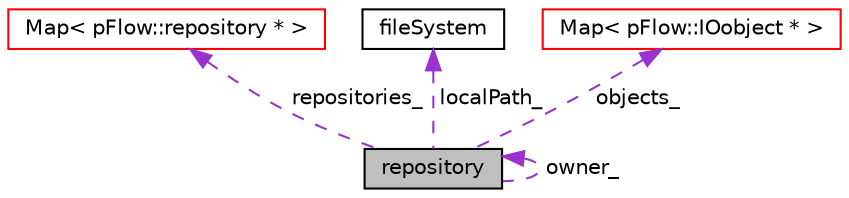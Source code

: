 digraph "repository"
{
 // LATEX_PDF_SIZE
  edge [fontname="Helvetica",fontsize="10",labelfontname="Helvetica",labelfontsize="10"];
  node [fontname="Helvetica",fontsize="10",shape=record];
  Node1 [label="repository",height=0.2,width=0.4,color="black", fillcolor="grey75", style="filled", fontcolor="black",tooltip=" "];
  Node2 -> Node1 [dir="back",color="darkorchid3",fontsize="10",style="dashed",label=" repositories_" ,fontname="Helvetica"];
  Node2 [label="Map\< pFlow::repository * \>",height=0.2,width=0.4,color="red", fillcolor="white", style="filled",URL="$classpFlow_1_1Map.html",tooltip=" "];
  Node1 -> Node1 [dir="back",color="darkorchid3",fontsize="10",style="dashed",label=" owner_" ,fontname="Helvetica"];
  Node6 -> Node1 [dir="back",color="darkorchid3",fontsize="10",style="dashed",label=" localPath_" ,fontname="Helvetica"];
  Node6 [label="fileSystem",height=0.2,width=0.4,color="black", fillcolor="white", style="filled",URL="$classpFlow_1_1fileSystem.html",tooltip="Manages file pathes, manupulate and combines them."];
  Node7 -> Node1 [dir="back",color="darkorchid3",fontsize="10",style="dashed",label=" objects_" ,fontname="Helvetica"];
  Node7 [label="Map\< pFlow::IOobject * \>",height=0.2,width=0.4,color="red", fillcolor="white", style="filled",URL="$classpFlow_1_1Map.html",tooltip=" "];
}
